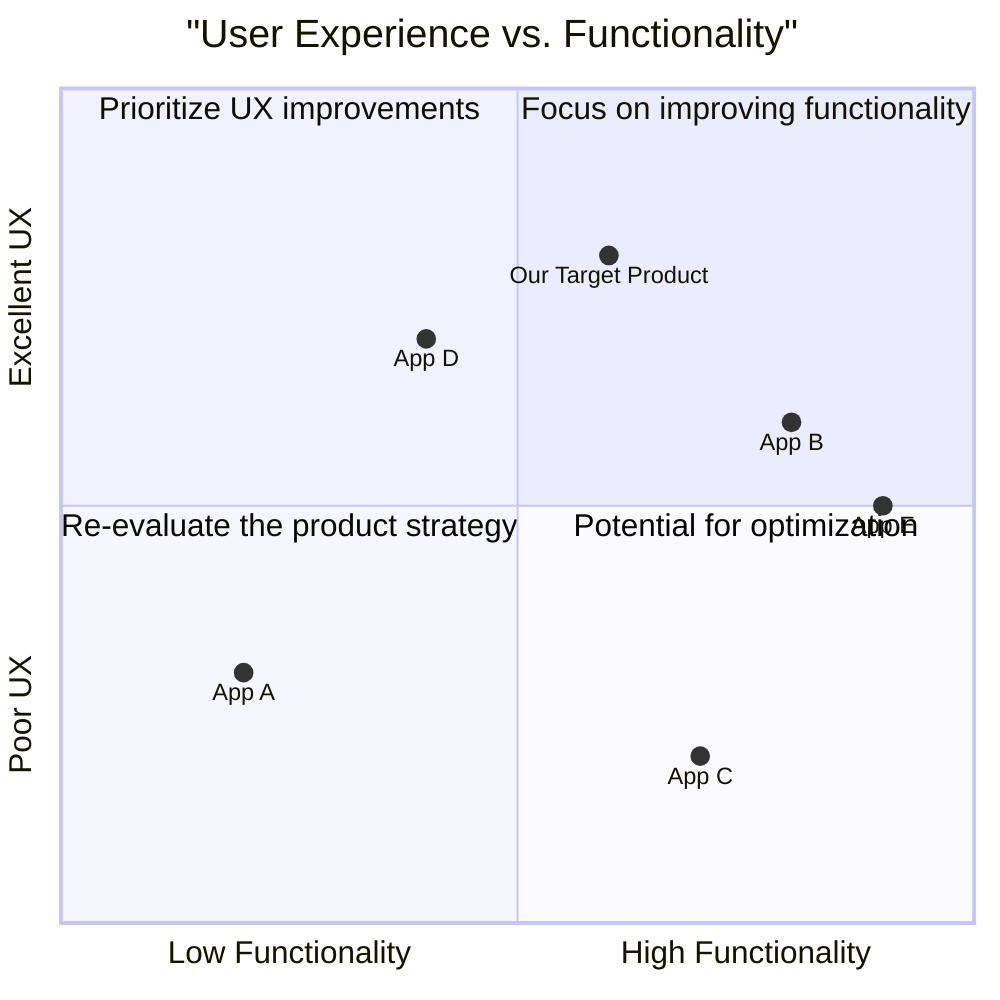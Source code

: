 quadrantChart
    title "User Experience vs. Functionality"
    x-axis "Low Functionality" --> "High Functionality"
    y-axis "Poor UX" --> "Excellent UX"
    quadrant-1 "Focus on improving functionality"
    quadrant-2 "Prioritize UX improvements"
    quadrant-3 "Re-evaluate the product strategy"
    quadrant-4 "Potential for optimization"
    "App A": [0.2, 0.3]
    "App B": [0.8, 0.6]
    "App C": [0.7, 0.2]
    "App D": [0.4, 0.7]
    "App E": [0.9, 0.5]
    "Our Target Product": [0.6, 0.8]
